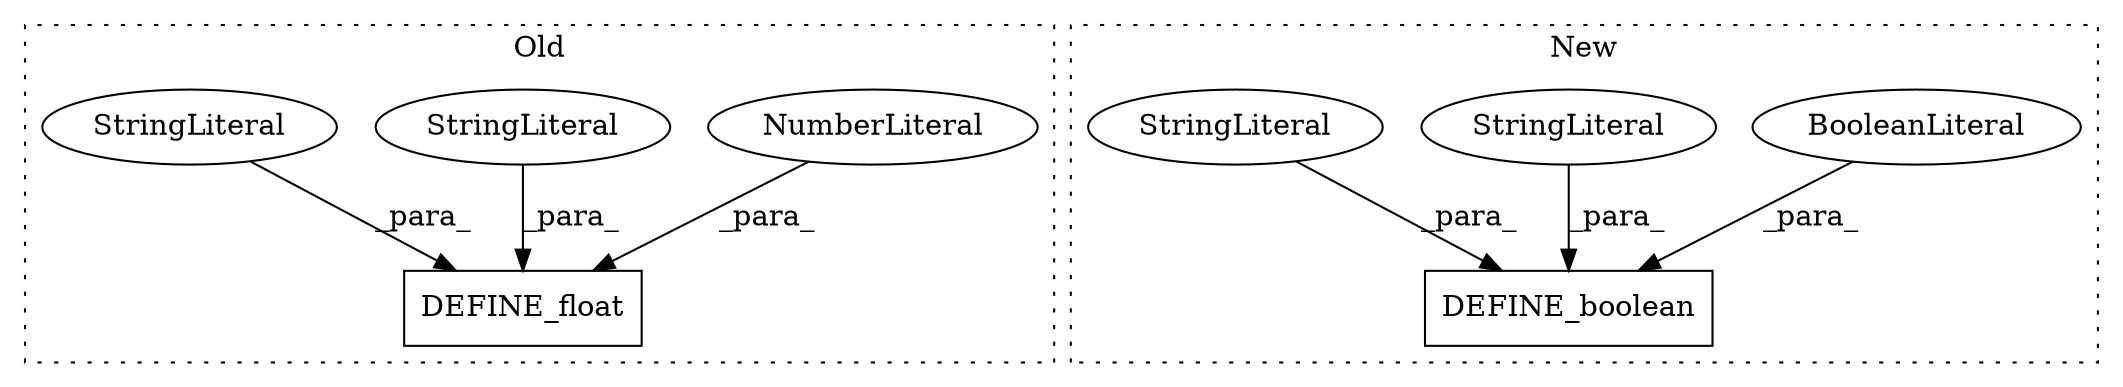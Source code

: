 digraph G {
subgraph cluster0 {
1 [label="DEFINE_float" a="32" s="1691,1750" l="13,1" shape="box"];
3 [label="NumberLiteral" a="34" s="1720" l="5" shape="ellipse"];
7 [label="StringLiteral" a="45" s="1704" l="15" shape="ellipse"];
8 [label="StringLiteral" a="45" s="1726" l="24" shape="ellipse"];
label = "Old";
style="dotted";
}
subgraph cluster1 {
2 [label="DEFINE_boolean" a="32" s="944,997" l="15,1" shape="box"];
4 [label="BooleanLiteral" a="9" s="969" l="5" shape="ellipse"];
5 [label="StringLiteral" a="45" s="975" l="22" shape="ellipse"];
6 [label="StringLiteral" a="45" s="959" l="9" shape="ellipse"];
label = "New";
style="dotted";
}
3 -> 1 [label="_para_"];
4 -> 2 [label="_para_"];
5 -> 2 [label="_para_"];
6 -> 2 [label="_para_"];
7 -> 1 [label="_para_"];
8 -> 1 [label="_para_"];
}